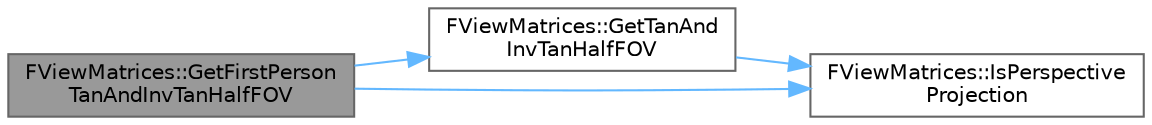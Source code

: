 digraph "FViewMatrices::GetFirstPersonTanAndInvTanHalfFOV"
{
 // INTERACTIVE_SVG=YES
 // LATEX_PDF_SIZE
  bgcolor="transparent";
  edge [fontname=Helvetica,fontsize=10,labelfontname=Helvetica,labelfontsize=10];
  node [fontname=Helvetica,fontsize=10,shape=box,height=0.2,width=0.4];
  rankdir="LR";
  Node1 [id="Node000001",label="FViewMatrices::GetFirstPerson\lTanAndInvTanHalfFOV",height=0.2,width=0.4,color="gray40", fillcolor="grey60", style="filled", fontcolor="black",tooltip=" "];
  Node1 -> Node2 [id="edge1_Node000001_Node000002",color="steelblue1",style="solid",tooltip=" "];
  Node2 [id="Node000002",label="FViewMatrices::GetTanAnd\lInvTanHalfFOV",height=0.2,width=0.4,color="grey40", fillcolor="white", style="filled",URL="$d4/da9/structFViewMatrices.html#aebe7fc986cdbb3b1124fc70f3cc3f3c9",tooltip=" "];
  Node2 -> Node3 [id="edge2_Node000002_Node000003",color="steelblue1",style="solid",tooltip=" "];
  Node3 [id="Node000003",label="FViewMatrices::IsPerspective\lProjection",height=0.2,width=0.4,color="grey40", fillcolor="white", style="filled",URL="$d4/da9/structFViewMatrices.html#a506437fd1f3f2a3a8d14329902872835",tooltip=" "];
  Node1 -> Node3 [id="edge3_Node000001_Node000003",color="steelblue1",style="solid",tooltip=" "];
}
